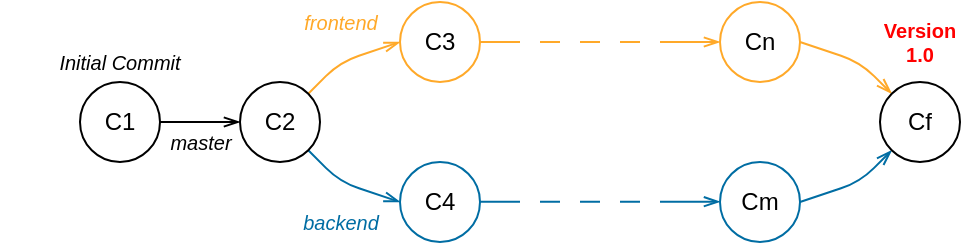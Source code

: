 <mxfile>
    <diagram id="Si4bho7zsRxqyB0JZBcW" name="Page-1">
        <mxGraphModel dx="4030" dy="2737" grid="1" gridSize="10" guides="1" tooltips="1" connect="1" arrows="1" fold="1" page="1" pageScale="1" pageWidth="827" pageHeight="1169" math="0" shadow="0">
            <root>
                <mxCell id="0"/>
                <mxCell id="1" parent="0"/>
                <mxCell id="2" value="&lt;font style=&quot;font-size: 10px;&quot; color=&quot;#006da3&quot;&gt;&lt;i&gt;backend&lt;/i&gt;&lt;/font&gt;" style="edgeStyle=none;html=1;exitX=1;exitY=1;exitDx=0;exitDy=0;entryX=0;entryY=0.5;entryDx=0;entryDy=0;strokeColor=#006DA3;fontSize=12;fontColor=#FF0000;startArrow=none;startFill=0;endArrow=openThin;endFill=0;" parent="1" source="4" target="7" edge="1">
                    <mxGeometry x="0.064" y="-19" relative="1" as="geometry">
                        <Array as="points">
                            <mxPoint x="-550" y="-470"/>
                        </Array>
                        <mxPoint as="offset"/>
                    </mxGeometry>
                </mxCell>
                <mxCell id="3" value="&lt;font style=&quot;font-size: 10px;&quot; color=&quot;#ffa929&quot;&gt;&lt;i&gt;frontend&lt;/i&gt;&lt;/font&gt;" style="edgeStyle=none;html=1;exitX=1;exitY=0;exitDx=0;exitDy=0;entryX=0;entryY=0.5;entryDx=0;entryDy=0;strokeColor=#FFA929;fontSize=12;fontColor=#FF0000;startArrow=none;startFill=0;endArrow=openThin;endFill=0;" parent="1" source="4" target="6" edge="1">
                    <mxGeometry x="0.064" y="19" relative="1" as="geometry">
                        <Array as="points">
                            <mxPoint x="-550" y="-530"/>
                        </Array>
                        <mxPoint as="offset"/>
                    </mxGeometry>
                </mxCell>
                <mxCell id="4" value="C2" style="ellipse;whiteSpace=wrap;html=1;labelBackgroundColor=none;fontSize=12;" parent="1" vertex="1">
                    <mxGeometry x="-600" y="-520" width="40" height="40" as="geometry"/>
                </mxCell>
                <mxCell id="5" style="edgeStyle=none;html=1;exitX=1;exitY=0.5;exitDx=0;exitDy=0;entryX=0;entryY=0.5;entryDx=0;entryDy=0;strokeColor=#FFA929;fontSize=12;fontColor=#FF0000;startArrow=none;startFill=0;endArrow=openThin;endFill=0;" parent="1" source="6" target="9" edge="1">
                    <mxGeometry relative="1" as="geometry"/>
                </mxCell>
                <mxCell id="6" value="C3" style="ellipse;whiteSpace=wrap;html=1;labelBackgroundColor=none;fontSize=12;strokeColor=#FFA929;" parent="1" vertex="1">
                    <mxGeometry x="-520" y="-560" width="40" height="40" as="geometry"/>
                </mxCell>
                <mxCell id="7" value="C4" style="ellipse;whiteSpace=wrap;html=1;labelBackgroundColor=none;fontSize=12;strokeColor=#006DA3;" parent="1" vertex="1">
                    <mxGeometry x="-520" y="-480" width="40" height="40" as="geometry"/>
                </mxCell>
                <mxCell id="8" style="edgeStyle=none;html=1;exitX=1;exitY=0.5;exitDx=0;exitDy=0;entryX=0;entryY=0;entryDx=0;entryDy=0;strokeColor=#FFA929;fontSize=12;fontColor=#FF0000;startArrow=none;startFill=0;endArrow=openThin;endFill=0;" parent="1" source="9" target="12" edge="1">
                    <mxGeometry relative="1" as="geometry">
                        <Array as="points">
                            <mxPoint x="-290" y="-530"/>
                        </Array>
                    </mxGeometry>
                </mxCell>
                <mxCell id="9" value="Cn" style="ellipse;whiteSpace=wrap;html=1;labelBackgroundColor=none;fontSize=12;strokeColor=#FFA929;" parent="1" vertex="1">
                    <mxGeometry x="-360" y="-560" width="40" height="40" as="geometry"/>
                </mxCell>
                <mxCell id="10" style="edgeStyle=none;html=1;exitX=1;exitY=0.5;exitDx=0;exitDy=0;entryX=0;entryY=1;entryDx=0;entryDy=0;strokeColor=#006DA3;fontSize=12;fontColor=#FF0000;startArrow=none;startFill=0;endArrow=openThin;endFill=0;" parent="1" source="11" target="12" edge="1">
                    <mxGeometry relative="1" as="geometry">
                        <Array as="points">
                            <mxPoint x="-290" y="-470"/>
                        </Array>
                    </mxGeometry>
                </mxCell>
                <mxCell id="11" value="Cm" style="ellipse;whiteSpace=wrap;html=1;labelBackgroundColor=none;fontSize=12;strokeColor=#006DA3;" parent="1" vertex="1">
                    <mxGeometry x="-360" y="-480" width="40" height="40" as="geometry"/>
                </mxCell>
                <mxCell id="12" value="Cf" style="ellipse;whiteSpace=wrap;html=1;labelBackgroundColor=none;fontSize=12;" parent="1" vertex="1">
                    <mxGeometry x="-280" y="-520" width="40" height="40" as="geometry"/>
                </mxCell>
                <mxCell id="13" style="edgeStyle=none;html=1;exitX=1;exitY=0.5;exitDx=0;exitDy=0;entryX=0;entryY=0.5;entryDx=0;entryDy=0;strokeColor=#006DA3;fontSize=12;fontColor=#FF0000;startArrow=none;startFill=0;endArrow=openThin;endFill=0;" parent="1" edge="1">
                    <mxGeometry relative="1" as="geometry">
                        <mxPoint x="-480" y="-460.16" as="sourcePoint"/>
                        <mxPoint x="-360" y="-460.16" as="targetPoint"/>
                    </mxGeometry>
                </mxCell>
                <mxCell id="14" value="&lt;font style=&quot;font-size: 10px;&quot; color=&quot;#000000&quot;&gt;&lt;i&gt;master&lt;/i&gt;&lt;/font&gt;" style="edgeStyle=none;html=1;exitX=1;exitY=0.5;exitDx=0;exitDy=0;entryX=0;entryY=0.5;entryDx=0;entryDy=0;strokeColor=#000000;fontSize=12;fontColor=#FF0000;startArrow=none;startFill=0;endArrow=openThin;endFill=0;" parent="1" source="15" target="4" edge="1">
                    <mxGeometry y="-10" relative="1" as="geometry">
                        <mxPoint as="offset"/>
                    </mxGeometry>
                </mxCell>
                <mxCell id="15" value="C1" style="ellipse;whiteSpace=wrap;html=1;labelBackgroundColor=none;fontSize=12;" parent="1" vertex="1">
                    <mxGeometry x="-680" y="-520" width="40" height="40" as="geometry"/>
                </mxCell>
                <mxCell id="16" value="&lt;font size=&quot;1&quot; style=&quot;&quot; color=&quot;#000000&quot;&gt;&lt;i style=&quot;&quot;&gt;Initial Commit&lt;/i&gt;&lt;/font&gt;" style="text;html=1;strokeColor=none;fillColor=none;align=center;verticalAlign=middle;whiteSpace=wrap;rounded=0;labelBackgroundColor=none;fontSize=12;fontColor=#FF0000;" parent="1" vertex="1">
                    <mxGeometry x="-720" y="-540" width="120" height="20" as="geometry"/>
                </mxCell>
                <mxCell id="17" value="&lt;b&gt;&lt;font color=&quot;#ff0000&quot;&gt;Version 1.0&lt;/font&gt;&lt;/b&gt;" style="text;html=1;strokeColor=none;fillColor=none;align=center;verticalAlign=middle;whiteSpace=wrap;rounded=0;labelBackgroundColor=none;fontSize=10;fontColor=#006DA3;" parent="1" vertex="1">
                    <mxGeometry x="-280" y="-560" width="40" height="40" as="geometry"/>
                </mxCell>
                <mxCell id="18" value="" style="rounded=0;whiteSpace=wrap;html=1;labelBackgroundColor=none;fontSize=10;strokeColor=none;" parent="1" vertex="1">
                    <mxGeometry x="-460" y="-560" width="10" height="120" as="geometry"/>
                </mxCell>
                <mxCell id="19" value="" style="rounded=0;whiteSpace=wrap;html=1;labelBackgroundColor=none;fontSize=10;strokeColor=none;" parent="1" vertex="1">
                    <mxGeometry x="-440" y="-560" width="10" height="120" as="geometry"/>
                </mxCell>
                <mxCell id="20" value="" style="rounded=0;whiteSpace=wrap;html=1;labelBackgroundColor=none;fontSize=10;strokeColor=none;" parent="1" vertex="1">
                    <mxGeometry x="-420" y="-560" width="10" height="120" as="geometry"/>
                </mxCell>
                <mxCell id="21" value="" style="rounded=0;whiteSpace=wrap;html=1;labelBackgroundColor=none;fontSize=10;strokeColor=none;" parent="1" vertex="1">
                    <mxGeometry x="-400" y="-560" width="10" height="120" as="geometry"/>
                </mxCell>
            </root>
        </mxGraphModel>
    </diagram>
</mxfile>